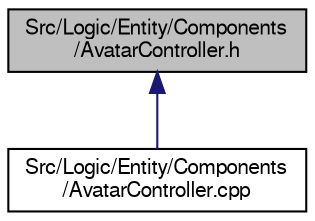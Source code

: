 digraph "Src/Logic/Entity/Components/AvatarController.h"
{
  edge [fontname="FreeSans",fontsize="10",labelfontname="FreeSans",labelfontsize="10"];
  node [fontname="FreeSans",fontsize="10",shape=record];
  Node1 [label="Src/Logic/Entity/Components\l/AvatarController.h",height=0.2,width=0.4,color="black", fillcolor="grey75", style="filled", fontcolor="black"];
  Node1 -> Node2 [dir="back",color="midnightblue",fontsize="10",style="solid",fontname="FreeSans"];
  Node2 [label="Src/Logic/Entity/Components\l/AvatarController.cpp",height=0.2,width=0.4,color="black", fillcolor="white", style="filled",URL="$_avatar_controller_8cpp.html",tooltip="Contiene la implementaciï¿œn del componente que controla el movimiento de la entidad. "];
}
